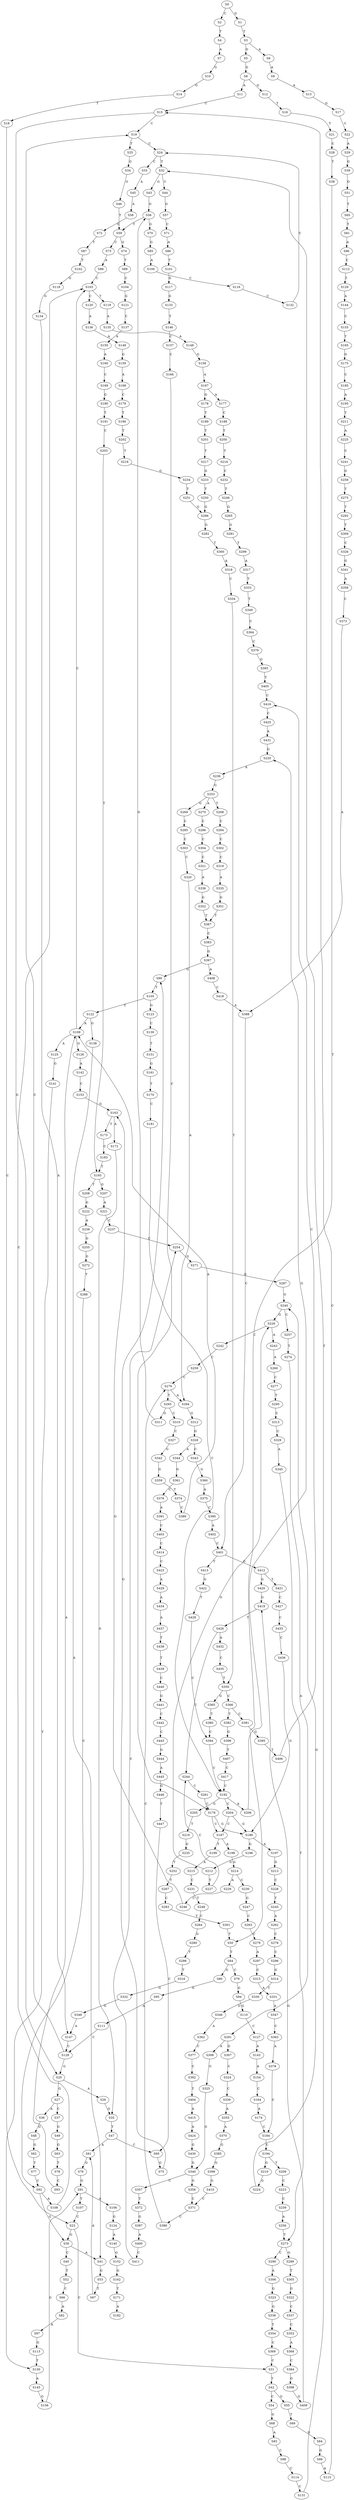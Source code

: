 strict digraph  {
	S0 -> S1 [ label = G ];
	S0 -> S2 [ label = C ];
	S1 -> S3 [ label = T ];
	S2 -> S4 [ label = T ];
	S3 -> S5 [ label = G ];
	S3 -> S6 [ label = A ];
	S4 -> S7 [ label = A ];
	S5 -> S8 [ label = G ];
	S6 -> S9 [ label = A ];
	S7 -> S10 [ label = G ];
	S8 -> S11 [ label = A ];
	S8 -> S12 [ label = G ];
	S9 -> S13 [ label = A ];
	S10 -> S14 [ label = G ];
	S11 -> S15 [ label = C ];
	S12 -> S16 [ label = T ];
	S13 -> S17 [ label = G ];
	S14 -> S18 [ label = T ];
	S15 -> S19 [ label = C ];
	S15 -> S20 [ label = G ];
	S16 -> S21 [ label = T ];
	S17 -> S22 [ label = C ];
	S18 -> S23 [ label = C ];
	S19 -> S24 [ label = C ];
	S19 -> S25 [ label = T ];
	S20 -> S26 [ label = A ];
	S20 -> S27 [ label = G ];
	S21 -> S28 [ label = C ];
	S22 -> S29 [ label = A ];
	S23 -> S30 [ label = G ];
	S23 -> S31 [ label = C ];
	S24 -> S32 [ label = T ];
	S24 -> S33 [ label = C ];
	S25 -> S34 [ label = G ];
	S26 -> S35 [ label = G ];
	S27 -> S36 [ label = A ];
	S27 -> S37 [ label = C ];
	S28 -> S38 [ label = T ];
	S29 -> S39 [ label = G ];
	S30 -> S40 [ label = C ];
	S30 -> S41 [ label = A ];
	S31 -> S42 [ label = T ];
	S32 -> S43 [ label = G ];
	S32 -> S44 [ label = C ];
	S33 -> S45 [ label = A ];
	S34 -> S46 [ label = G ];
	S35 -> S47 [ label = T ];
	S36 -> S48 [ label = G ];
	S37 -> S49 [ label = G ];
	S38 -> S50 [ label = T ];
	S39 -> S51 [ label = G ];
	S40 -> S52 [ label = T ];
	S41 -> S53 [ label = G ];
	S42 -> S54 [ label = C ];
	S42 -> S55 [ label = G ];
	S43 -> S56 [ label = G ];
	S44 -> S57 [ label = G ];
	S45 -> S58 [ label = A ];
	S46 -> S59 [ label = T ];
	S47 -> S60 [ label = C ];
	S47 -> S61 [ label = A ];
	S48 -> S62 [ label = G ];
	S49 -> S63 [ label = G ];
	S50 -> S64 [ label = T ];
	S51 -> S65 [ label = T ];
	S52 -> S66 [ label = C ];
	S53 -> S67 [ label = T ];
	S54 -> S68 [ label = G ];
	S55 -> S69 [ label = T ];
	S56 -> S59 [ label = T ];
	S56 -> S70 [ label = G ];
	S57 -> S71 [ label = C ];
	S58 -> S72 [ label = G ];
	S59 -> S73 [ label = C ];
	S59 -> S74 [ label = G ];
	S60 -> S75 [ label = G ];
	S61 -> S76 [ label = G ];
	S62 -> S77 [ label = T ];
	S63 -> S78 [ label = T ];
	S64 -> S79 [ label = C ];
	S64 -> S80 [ label = G ];
	S65 -> S81 [ label = T ];
	S66 -> S82 [ label = A ];
	S67 -> S61 [ label = A ];
	S68 -> S83 [ label = A ];
	S69 -> S84 [ label = G ];
	S70 -> S85 [ label = G ];
	S71 -> S86 [ label = A ];
	S72 -> S87 [ label = T ];
	S73 -> S88 [ label = A ];
	S74 -> S89 [ label = T ];
	S75 -> S90 [ label = G ];
	S76 -> S91 [ label = G ];
	S77 -> S92 [ label = C ];
	S78 -> S93 [ label = C ];
	S79 -> S94 [ label = G ];
	S80 -> S95 [ label = G ];
	S81 -> S96 [ label = A ];
	S82 -> S97 [ label = A ];
	S83 -> S98 [ label = C ];
	S84 -> S99 [ label = G ];
	S85 -> S100 [ label = A ];
	S86 -> S101 [ label = T ];
	S87 -> S102 [ label = T ];
	S88 -> S103 [ label = C ];
	S89 -> S104 [ label = C ];
	S90 -> S105 [ label = T ];
	S91 -> S106 [ label = A ];
	S91 -> S107 [ label = T ];
	S92 -> S30 [ label = G ];
	S92 -> S108 [ label = A ];
	S93 -> S109 [ label = A ];
	S94 -> S110 [ label = G ];
	S95 -> S111 [ label = A ];
	S96 -> S112 [ label = C ];
	S97 -> S113 [ label = G ];
	S98 -> S114 [ label = C ];
	S99 -> S115 [ label = A ];
	S100 -> S116 [ label = C ];
	S101 -> S117 [ label = G ];
	S102 -> S118 [ label = G ];
	S103 -> S119 [ label = T ];
	S103 -> S120 [ label = C ];
	S104 -> S121 [ label = G ];
	S105 -> S122 [ label = C ];
	S105 -> S123 [ label = G ];
	S106 -> S124 [ label = G ];
	S107 -> S23 [ label = C ];
	S108 -> S103 [ label = C ];
	S109 -> S125 [ label = A ];
	S109 -> S126 [ label = G ];
	S109 -> S103 [ label = C ];
	S110 -> S127 [ label = C ];
	S111 -> S128 [ label = C ];
	S112 -> S129 [ label = T ];
	S113 -> S130 [ label = T ];
	S114 -> S131 [ label = C ];
	S115 -> S15 [ label = C ];
	S116 -> S132 [ label = C ];
	S117 -> S133 [ label = G ];
	S118 -> S134 [ label = G ];
	S119 -> S135 [ label = A ];
	S120 -> S136 [ label = A ];
	S121 -> S137 [ label = C ];
	S122 -> S109 [ label = A ];
	S122 -> S138 [ label = G ];
	S123 -> S139 [ label = C ];
	S124 -> S140 [ label = A ];
	S125 -> S141 [ label = G ];
	S126 -> S142 [ label = A ];
	S127 -> S143 [ label = A ];
	S128 -> S19 [ label = C ];
	S128 -> S20 [ label = G ];
	S129 -> S144 [ label = A ];
	S130 -> S145 [ label = A ];
	S131 -> S32 [ label = T ];
	S132 -> S24 [ label = C ];
	S133 -> S146 [ label = T ];
	S134 -> S147 [ label = A ];
	S135 -> S148 [ label = A ];
	S136 -> S149 [ label = A ];
	S137 -> S150 [ label = A ];
	S138 -> S41 [ label = A ];
	S139 -> S151 [ label = T ];
	S140 -> S152 [ label = G ];
	S141 -> S130 [ label = T ];
	S142 -> S153 [ label = C ];
	S143 -> S154 [ label = A ];
	S144 -> S155 [ label = C ];
	S145 -> S156 [ label = G ];
	S146 -> S157 [ label = C ];
	S147 -> S128 [ label = C ];
	S148 -> S158 [ label = G ];
	S149 -> S159 [ label = G ];
	S150 -> S160 [ label = A ];
	S151 -> S161 [ label = G ];
	S152 -> S162 [ label = G ];
	S153 -> S163 [ label = G ];
	S154 -> S164 [ label = C ];
	S155 -> S165 [ label = T ];
	S156 -> S91 [ label = G ];
	S157 -> S166 [ label = C ];
	S158 -> S167 [ label = A ];
	S159 -> S168 [ label = A ];
	S160 -> S169 [ label = C ];
	S161 -> S170 [ label = T ];
	S162 -> S171 [ label = T ];
	S163 -> S172 [ label = A ];
	S163 -> S173 [ label = T ];
	S164 -> S174 [ label = A ];
	S165 -> S175 [ label = G ];
	S166 -> S176 [ label = C ];
	S167 -> S177 [ label = A ];
	S167 -> S178 [ label = G ];
	S168 -> S179 [ label = C ];
	S169 -> S180 [ label = G ];
	S170 -> S181 [ label = C ];
	S171 -> S182 [ label = A ];
	S172 -> S35 [ label = G ];
	S173 -> S183 [ label = C ];
	S174 -> S184 [ label = C ];
	S175 -> S185 [ label = C ];
	S176 -> S186 [ label = G ];
	S176 -> S187 [ label = C ];
	S177 -> S188 [ label = C ];
	S178 -> S189 [ label = T ];
	S179 -> S190 [ label = T ];
	S180 -> S191 [ label = T ];
	S181 -> S192 [ label = C ];
	S183 -> S193 [ label = T ];
	S184 -> S194 [ label = C ];
	S185 -> S195 [ label = A ];
	S186 -> S196 [ label = G ];
	S186 -> S197 [ label = A ];
	S187 -> S198 [ label = A ];
	S187 -> S199 [ label = T ];
	S188 -> S200 [ label = T ];
	S189 -> S201 [ label = T ];
	S190 -> S202 [ label = T ];
	S191 -> S203 [ label = C ];
	S192 -> S204 [ label = C ];
	S192 -> S205 [ label = G ];
	S192 -> S206 [ label = A ];
	S193 -> S207 [ label = G ];
	S193 -> S208 [ label = T ];
	S194 -> S209 [ label = T ];
	S194 -> S210 [ label = G ];
	S195 -> S211 [ label = T ];
	S196 -> S212 [ label = G ];
	S197 -> S213 [ label = G ];
	S198 -> S214 [ label = G ];
	S199 -> S215 [ label = A ];
	S200 -> S216 [ label = T ];
	S201 -> S217 [ label = T ];
	S202 -> S218 [ label = T ];
	S203 -> S193 [ label = T ];
	S204 -> S187 [ label = C ];
	S204 -> S186 [ label = G ];
	S205 -> S219 [ label = T ];
	S206 -> S220 [ label = G ];
	S207 -> S221 [ label = A ];
	S208 -> S222 [ label = G ];
	S209 -> S223 [ label = C ];
	S210 -> S224 [ label = G ];
	S211 -> S225 [ label = A ];
	S212 -> S226 [ label = G ];
	S212 -> S227 [ label = T ];
	S213 -> S228 [ label = C ];
	S214 -> S229 [ label = A ];
	S214 -> S230 [ label = C ];
	S215 -> S231 [ label = C ];
	S216 -> S232 [ label = C ];
	S217 -> S233 [ label = G ];
	S218 -> S234 [ label = G ];
	S219 -> S235 [ label = G ];
	S220 -> S236 [ label = A ];
	S221 -> S237 [ label = C ];
	S222 -> S238 [ label = A ];
	S223 -> S239 [ label = C ];
	S224 -> S240 [ label = G ];
	S225 -> S241 [ label = C ];
	S226 -> S242 [ label = C ];
	S226 -> S243 [ label = A ];
	S227 -> S244 [ label = C ];
	S228 -> S245 [ label = T ];
	S229 -> S246 [ label = C ];
	S230 -> S247 [ label = G ];
	S231 -> S248 [ label = T ];
	S232 -> S249 [ label = T ];
	S233 -> S250 [ label = T ];
	S234 -> S251 [ label = T ];
	S235 -> S252 [ label = T ];
	S236 -> S253 [ label = G ];
	S237 -> S254 [ label = C ];
	S238 -> S255 [ label = G ];
	S239 -> S256 [ label = A ];
	S240 -> S226 [ label = G ];
	S240 -> S257 [ label = C ];
	S241 -> S258 [ label = G ];
	S242 -> S259 [ label = C ];
	S243 -> S260 [ label = A ];
	S244 -> S261 [ label = C ];
	S245 -> S262 [ label = A ];
	S246 -> S163 [ label = G ];
	S247 -> S263 [ label = C ];
	S248 -> S264 [ label = C ];
	S249 -> S265 [ label = G ];
	S250 -> S266 [ label = G ];
	S251 -> S266 [ label = G ];
	S252 -> S267 [ label = T ];
	S253 -> S268 [ label = T ];
	S253 -> S269 [ label = G ];
	S253 -> S270 [ label = A ];
	S254 -> S271 [ label = G ];
	S255 -> S272 [ label = G ];
	S256 -> S273 [ label = T ];
	S257 -> S274 [ label = T ];
	S258 -> S275 [ label = T ];
	S259 -> S276 [ label = C ];
	S260 -> S277 [ label = C ];
	S261 -> S176 [ label = C ];
	S262 -> S278 [ label = C ];
	S263 -> S279 [ label = C ];
	S264 -> S280 [ label = G ];
	S265 -> S281 [ label = G ];
	S266 -> S282 [ label = G ];
	S267 -> S283 [ label = C ];
	S268 -> S284 [ label = C ];
	S269 -> S285 [ label = C ];
	S270 -> S286 [ label = C ];
	S271 -> S287 [ label = G ];
	S272 -> S288 [ label = T ];
	S273 -> S289 [ label = G ];
	S273 -> S290 [ label = C ];
	S274 -> S291 [ label = A ];
	S275 -> S292 [ label = T ];
	S276 -> S293 [ label = T ];
	S276 -> S294 [ label = A ];
	S277 -> S295 [ label = T ];
	S278 -> S296 [ label = C ];
	S279 -> S297 [ label = A ];
	S280 -> S298 [ label = T ];
	S281 -> S299 [ label = T ];
	S282 -> S300 [ label = T ];
	S283 -> S301 [ label = T ];
	S284 -> S302 [ label = C ];
	S285 -> S303 [ label = C ];
	S286 -> S304 [ label = C ];
	S287 -> S240 [ label = G ];
	S288 -> S92 [ label = C ];
	S289 -> S305 [ label = T ];
	S290 -> S306 [ label = A ];
	S291 -> S307 [ label = G ];
	S291 -> S308 [ label = A ];
	S292 -> S309 [ label = T ];
	S293 -> S310 [ label = C ];
	S293 -> S311 [ label = G ];
	S294 -> S312 [ label = G ];
	S295 -> S313 [ label = C ];
	S296 -> S314 [ label = G ];
	S297 -> S315 [ label = C ];
	S298 -> S316 [ label = T ];
	S299 -> S317 [ label = A ];
	S300 -> S318 [ label = A ];
	S301 -> S50 [ label = T ];
	S302 -> S319 [ label = C ];
	S303 -> S320 [ label = C ];
	S304 -> S321 [ label = C ];
	S305 -> S322 [ label = G ];
	S306 -> S323 [ label = G ];
	S307 -> S324 [ label = C ];
	S308 -> S325 [ label = G ];
	S309 -> S326 [ label = C ];
	S310 -> S327 [ label = C ];
	S311 -> S56 [ label = G ];
	S312 -> S328 [ label = G ];
	S313 -> S329 [ label = C ];
	S314 -> S330 [ label = T ];
	S315 -> S331 [ label = A ];
	S316 -> S332 [ label = G ];
	S317 -> S333 [ label = T ];
	S318 -> S334 [ label = C ];
	S319 -> S335 [ label = A ];
	S320 -> S294 [ label = A ];
	S321 -> S336 [ label = A ];
	S322 -> S337 [ label = C ];
	S323 -> S338 [ label = G ];
	S324 -> S339 [ label = C ];
	S325 -> S340 [ label = G ];
	S326 -> S341 [ label = G ];
	S327 -> S342 [ label = G ];
	S328 -> S343 [ label = C ];
	S328 -> S344 [ label = A ];
	S329 -> S345 [ label = A ];
	S330 -> S346 [ label = G ];
	S331 -> S347 [ label = A ];
	S332 -> S348 [ label = G ];
	S333 -> S349 [ label = T ];
	S334 -> S350 [ label = T ];
	S335 -> S351 [ label = G ];
	S336 -> S352 [ label = G ];
	S337 -> S353 [ label = C ];
	S338 -> S354 [ label = T ];
	S339 -> S355 [ label = A ];
	S340 -> S356 [ label = G ];
	S340 -> S357 [ label = C ];
	S341 -> S358 [ label = A ];
	S342 -> S359 [ label = G ];
	S343 -> S360 [ label = G ];
	S344 -> S361 [ label = G ];
	S345 -> S273 [ label = T ];
	S346 -> S362 [ label = A ];
	S347 -> S363 [ label = C ];
	S348 -> S147 [ label = A ];
	S349 -> S364 [ label = C ];
	S350 -> S365 [ label = G ];
	S350 -> S366 [ label = C ];
	S351 -> S367 [ label = T ];
	S352 -> S367 [ label = T ];
	S353 -> S368 [ label = A ];
	S354 -> S369 [ label = C ];
	S355 -> S370 [ label = A ];
	S356 -> S371 [ label = C ];
	S357 -> S372 [ label = T ];
	S358 -> S373 [ label = C ];
	S359 -> S374 [ label = T ];
	S360 -> S375 [ label = A ];
	S361 -> S376 [ label = C ];
	S362 -> S377 [ label = C ];
	S363 -> S378 [ label = A ];
	S364 -> S379 [ label = C ];
	S365 -> S380 [ label = T ];
	S366 -> S381 [ label = C ];
	S366 -> S382 [ label = T ];
	S367 -> S383 [ label = C ];
	S368 -> S384 [ label = C ];
	S369 -> S31 [ label = C ];
	S370 -> S385 [ label = G ];
	S371 -> S386 [ label = C ];
	S372 -> S387 [ label = G ];
	S373 -> S388 [ label = A ];
	S374 -> S389 [ label = C ];
	S375 -> S390 [ label = C ];
	S376 -> S391 [ label = A ];
	S377 -> S392 [ label = C ];
	S378 -> S184 [ label = C ];
	S379 -> S393 [ label = G ];
	S380 -> S394 [ label = C ];
	S381 -> S395 [ label = G ];
	S382 -> S396 [ label = G ];
	S383 -> S397 [ label = G ];
	S384 -> S398 [ label = G ];
	S385 -> S399 [ label = G ];
	S386 -> S276 [ label = C ];
	S387 -> S400 [ label = A ];
	S388 -> S401 [ label = C ];
	S389 -> S109 [ label = A ];
	S390 -> S402 [ label = A ];
	S391 -> S403 [ label = C ];
	S392 -> S404 [ label = T ];
	S393 -> S405 [ label = T ];
	S394 -> S192 [ label = C ];
	S395 -> S406 [ label = T ];
	S396 -> S407 [ label = T ];
	S397 -> S90 [ label = G ];
	S397 -> S408 [ label = A ];
	S398 -> S409 [ label = G ];
	S399 -> S410 [ label = G ];
	S400 -> S411 [ label = C ];
	S401 -> S412 [ label = G ];
	S401 -> S413 [ label = T ];
	S402 -> S401 [ label = C ];
	S403 -> S414 [ label = C ];
	S404 -> S415 [ label = A ];
	S405 -> S416 [ label = C ];
	S406 -> S416 [ label = C ];
	S407 -> S417 [ label = C ];
	S408 -> S418 [ label = C ];
	S409 -> S419 [ label = G ];
	S410 -> S371 [ label = C ];
	S411 -> S254 [ label = C ];
	S412 -> S420 [ label = G ];
	S412 -> S421 [ label = T ];
	S413 -> S422 [ label = G ];
	S414 -> S423 [ label = C ];
	S415 -> S424 [ label = A ];
	S416 -> S425 [ label = C ];
	S417 -> S192 [ label = C ];
	S418 -> S388 [ label = A ];
	S419 -> S426 [ label = T ];
	S420 -> S419 [ label = G ];
	S421 -> S427 [ label = C ];
	S422 -> S428 [ label = T ];
	S423 -> S429 [ label = A ];
	S424 -> S430 [ label = G ];
	S425 -> S431 [ label = A ];
	S426 -> S244 [ label = C ];
	S426 -> S432 [ label = A ];
	S427 -> S433 [ label = C ];
	S428 -> S394 [ label = C ];
	S429 -> S434 [ label = A ];
	S430 -> S340 [ label = G ];
	S431 -> S220 [ label = G ];
	S432 -> S435 [ label = C ];
	S433 -> S436 [ label = C ];
	S434 -> S437 [ label = A ];
	S435 -> S350 [ label = T ];
	S436 -> S186 [ label = G ];
	S437 -> S438 [ label = T ];
	S438 -> S439 [ label = T ];
	S439 -> S440 [ label = C ];
	S440 -> S441 [ label = G ];
	S441 -> S442 [ label = C ];
	S442 -> S443 [ label = C ];
	S443 -> S444 [ label = G ];
	S444 -> S445 [ label = A ];
	S445 -> S446 [ label = G ];
	S446 -> S447 [ label = T ];
	S447 -> S60 [ label = C ];
}
